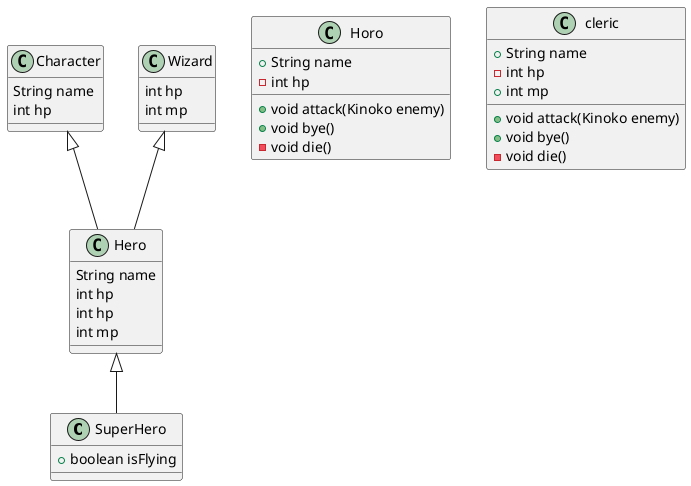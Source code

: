 @startuml
'https://plantuml.com/class-diagram

scale 1

class SuperHero extends Hero{
  + boolean isFlying
}

class Character {
   String name
   int hp
   }
class Wizard{
   int hp
   int mp
   }

class Hero extends Character {
      String name
      int hp
      }
class Hero extends Wizard{
      int hp
      int mp
      }


class Horo {
   + String name
   - int hp

   +void attack(Kinoko enemy)
   +void bye()
   -void die()

}
class cleric{
   + String name
   - int hp
   + int mp

   +void attack(Kinoko enemy)
   +void bye()
   -void die()


}

@enduml